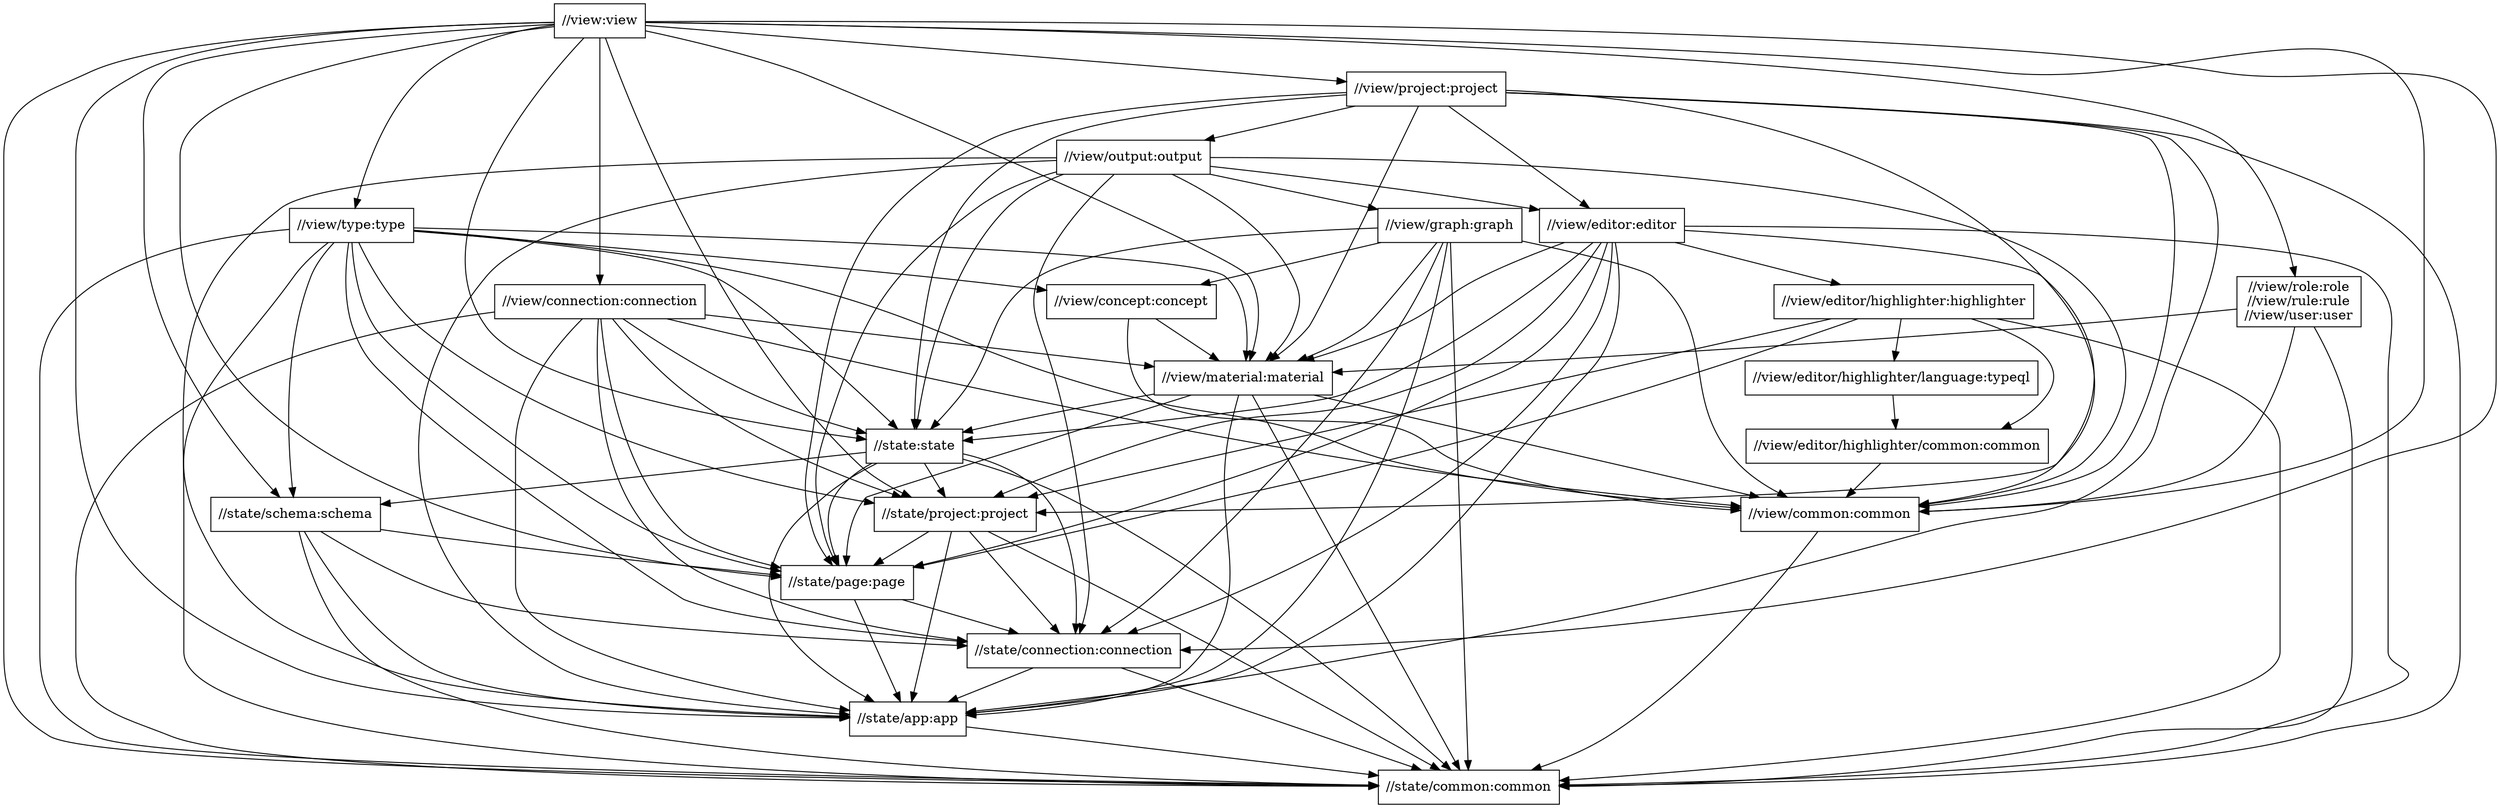 digraph mygraph {
  node [shape=box];
  "//view:view"
  "//view:view" -> "//view/role:role\n//view/rule:rule\n//view/user:user"
  "//view:view" -> "//state:state"
  "//view:view" -> "//state/app:app"
  "//view:view" -> "//state/common:common"
  "//view:view" -> "//state/connection:connection"
  "//view:view" -> "//state/page:page"
  "//view:view" -> "//state/project:project"
  "//view:view" -> "//state/schema:schema"
  "//view:view" -> "//view/common:common"
  "//view:view" -> "//view/connection:connection"
  "//view:view" -> "//view/material:material"
  "//view:view" -> "//view/project:project"
  "//view:view" -> "//view/type:type"
  "//view/type:type"
  "//view/type:type" -> "//state:state"
  "//view/type:type" -> "//state/app:app"
  "//view/type:type" -> "//state/common:common"
  "//view/type:type" -> "//state/connection:connection"
  "//view/type:type" -> "//state/page:page"
  "//view/type:type" -> "//state/project:project"
  "//view/type:type" -> "//state/schema:schema"
  "//view/type:type" -> "//view/common:common"
  "//view/type:type" -> "//view/concept:concept"
  "//view/type:type" -> "//view/material:material"
  "//view/role:role\n//view/rule:rule\n//view/user:user"
  "//view/role:role\n//view/rule:rule\n//view/user:user" -> "//state/common:common"
  "//view/role:role\n//view/rule:rule\n//view/user:user" -> "//view/common:common"
  "//view/role:role\n//view/rule:rule\n//view/user:user" -> "//view/material:material"
  "//view/connection:connection"
  "//view/connection:connection" -> "//state:state"
  "//view/connection:connection" -> "//state/app:app"
  "//view/connection:connection" -> "//state/common:common"
  "//view/connection:connection" -> "//state/connection:connection"
  "//view/connection:connection" -> "//state/page:page"
  "//view/connection:connection" -> "//state/project:project"
  "//view/connection:connection" -> "//view/common:common"
  "//view/connection:connection" -> "//view/material:material"
  "//view/project:project"
  "//view/project:project" -> "//state:state"
  "//view/project:project" -> "//state/app:app"
  "//view/project:project" -> "//state/common:common"
  "//view/project:project" -> "//state/page:page"
  "//view/project:project" -> "//state/project:project"
  "//view/project:project" -> "//view/common:common"
  "//view/project:project" -> "//view/editor:editor"
  "//view/project:project" -> "//view/material:material"
  "//view/project:project" -> "//view/output:output"
  "//view/output:output"
  "//view/output:output" -> "//state:state"
  "//view/output:output" -> "//state/app:app"
  "//view/output:output" -> "//state/common:common"
  "//view/output:output" -> "//state/connection:connection"
  "//view/output:output" -> "//state/page:page"
  "//view/output:output" -> "//view/common:common"
  "//view/output:output" -> "//view/editor:editor"
  "//view/output:output" -> "//view/graph:graph"
  "//view/output:output" -> "//view/material:material"
  "//view/editor:editor"
  "//view/editor:editor" -> "//state:state"
  "//view/editor:editor" -> "//state/app:app"
  "//view/editor:editor" -> "//state/common:common"
  "//view/editor:editor" -> "//state/connection:connection"
  "//view/editor:editor" -> "//state/page:page"
  "//view/editor:editor" -> "//state/project:project"
  "//view/editor:editor" -> "//view/common:common"
  "//view/editor:editor" -> "//view/editor/highlighter:highlighter"
  "//view/editor:editor" -> "//view/material:material"
  "//view/editor/highlighter:highlighter"
  "//view/editor/highlighter:highlighter" -> "//state/common:common"
  "//view/editor/highlighter:highlighter" -> "//state/page:page"
  "//view/editor/highlighter:highlighter" -> "//state/project:project"
  "//view/editor/highlighter:highlighter" -> "//view/editor/highlighter/common:common"
  "//view/editor/highlighter:highlighter" -> "//view/editor/highlighter/language:typeql"
  "//view/editor/highlighter/language:typeql"
  "//view/editor/highlighter/language:typeql" -> "//view/editor/highlighter/common:common"
  "//view/editor/highlighter/common:common"
  "//view/editor/highlighter/common:common" -> "//view/common:common"
  "//view/graph:graph"
  "//view/graph:graph" -> "//state:state"
  "//view/graph:graph" -> "//state/app:app"
  "//view/graph:graph" -> "//state/common:common"
  "//view/graph:graph" -> "//state/connection:connection"
  "//view/graph:graph" -> "//view/common:common"
  "//view/graph:graph" -> "//view/concept:concept"
  "//view/graph:graph" -> "//view/material:material"
  "//view/concept:concept"
  "//view/concept:concept" -> "//view/common:common"
  "//view/concept:concept" -> "//view/material:material"
  "//view/material:material"
  "//view/material:material" -> "//state:state"
  "//view/material:material" -> "//state/app:app"
  "//view/material:material" -> "//state/common:common"
  "//view/material:material" -> "//state/page:page"
  "//view/material:material" -> "//view/common:common"
  "//view/common:common"
  "//view/common:common" -> "//state/common:common"
  "//state:state"
  "//state:state" -> "//state/app:app"
  "//state:state" -> "//state/common:common"
  "//state:state" -> "//state/connection:connection"
  "//state:state" -> "//state/page:page"
  "//state:state" -> "//state/project:project"
  "//state:state" -> "//state/schema:schema"
  "//state/schema:schema"
  "//state/schema:schema" -> "//state/app:app"
  "//state/schema:schema" -> "//state/common:common"
  "//state/schema:schema" -> "//state/connection:connection"
  "//state/schema:schema" -> "//state/page:page"
  "//state/project:project"
  "//state/project:project" -> "//state/app:app"
  "//state/project:project" -> "//state/common:common"
  "//state/project:project" -> "//state/connection:connection"
  "//state/project:project" -> "//state/page:page"
  "//state/page:page"
  "//state/page:page" -> "//state/app:app"
  "//state/page:page" -> "//state/connection:connection"
  "//state/connection:connection"
  "//state/connection:connection" -> "//state/app:app"
  "//state/connection:connection" -> "//state/common:common"
  "//state/app:app"
  "//state/app:app" -> "//state/common:common"
  "//state/common:common"
}
